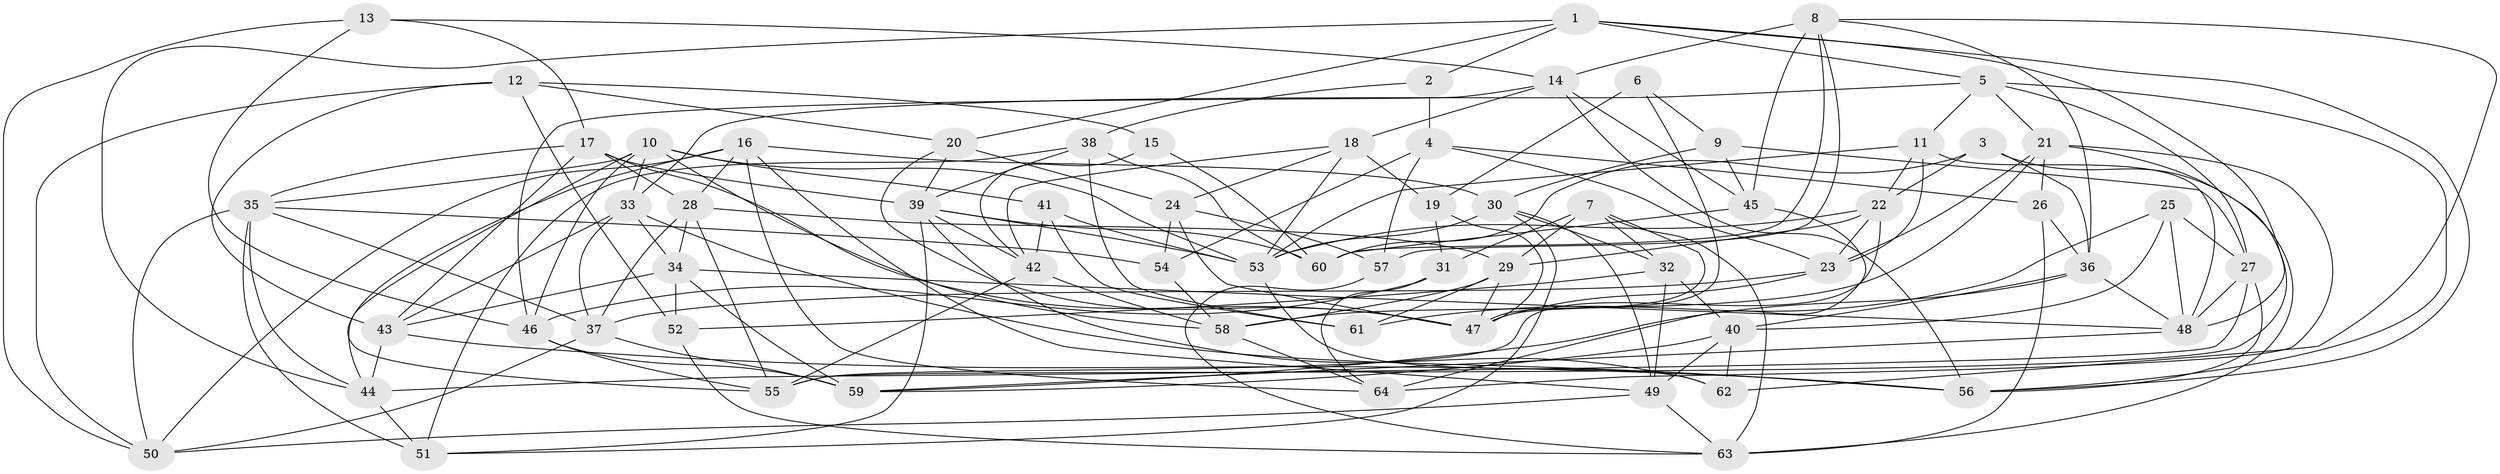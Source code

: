 // original degree distribution, {4: 1.0}
// Generated by graph-tools (version 1.1) at 2025/02/03/09/25 03:02:56]
// undirected, 64 vertices, 173 edges
graph export_dot {
graph [start="1"]
  node [color=gray90,style=filled];
  1;
  2;
  3;
  4;
  5;
  6;
  7;
  8;
  9;
  10;
  11;
  12;
  13;
  14;
  15;
  16;
  17;
  18;
  19;
  20;
  21;
  22;
  23;
  24;
  25;
  26;
  27;
  28;
  29;
  30;
  31;
  32;
  33;
  34;
  35;
  36;
  37;
  38;
  39;
  40;
  41;
  42;
  43;
  44;
  45;
  46;
  47;
  48;
  49;
  50;
  51;
  52;
  53;
  54;
  55;
  56;
  57;
  58;
  59;
  60;
  61;
  62;
  63;
  64;
  1 -- 2 [weight=1.0];
  1 -- 5 [weight=1.0];
  1 -- 20 [weight=1.0];
  1 -- 44 [weight=1.0];
  1 -- 48 [weight=1.0];
  1 -- 56 [weight=1.0];
  2 -- 4 [weight=2.0];
  2 -- 38 [weight=1.0];
  3 -- 22 [weight=1.0];
  3 -- 36 [weight=1.0];
  3 -- 60 [weight=1.0];
  3 -- 63 [weight=1.0];
  4 -- 23 [weight=1.0];
  4 -- 26 [weight=1.0];
  4 -- 54 [weight=1.0];
  4 -- 57 [weight=1.0];
  5 -- 11 [weight=1.0];
  5 -- 21 [weight=1.0];
  5 -- 27 [weight=1.0];
  5 -- 33 [weight=1.0];
  5 -- 56 [weight=1.0];
  6 -- 9 [weight=1.0];
  6 -- 19 [weight=2.0];
  6 -- 47 [weight=1.0];
  7 -- 29 [weight=1.0];
  7 -- 31 [weight=1.0];
  7 -- 32 [weight=2.0];
  7 -- 47 [weight=1.0];
  7 -- 63 [weight=1.0];
  8 -- 14 [weight=1.0];
  8 -- 36 [weight=1.0];
  8 -- 45 [weight=1.0];
  8 -- 57 [weight=1.0];
  8 -- 60 [weight=1.0];
  8 -- 62 [weight=1.0];
  9 -- 27 [weight=3.0];
  9 -- 30 [weight=1.0];
  9 -- 45 [weight=1.0];
  10 -- 33 [weight=1.0];
  10 -- 35 [weight=1.0];
  10 -- 41 [weight=2.0];
  10 -- 46 [weight=1.0];
  10 -- 53 [weight=1.0];
  10 -- 55 [weight=1.0];
  10 -- 58 [weight=1.0];
  11 -- 22 [weight=1.0];
  11 -- 23 [weight=1.0];
  11 -- 48 [weight=2.0];
  11 -- 53 [weight=1.0];
  12 -- 15 [weight=2.0];
  12 -- 20 [weight=1.0];
  12 -- 43 [weight=1.0];
  12 -- 50 [weight=1.0];
  12 -- 52 [weight=1.0];
  13 -- 14 [weight=1.0];
  13 -- 17 [weight=1.0];
  13 -- 46 [weight=1.0];
  13 -- 50 [weight=1.0];
  14 -- 18 [weight=1.0];
  14 -- 45 [weight=1.0];
  14 -- 46 [weight=1.0];
  14 -- 56 [weight=1.0];
  15 -- 42 [weight=1.0];
  15 -- 60 [weight=1.0];
  16 -- 28 [weight=1.0];
  16 -- 30 [weight=1.0];
  16 -- 44 [weight=1.0];
  16 -- 49 [weight=1.0];
  16 -- 50 [weight=1.0];
  16 -- 64 [weight=1.0];
  17 -- 28 [weight=1.0];
  17 -- 35 [weight=1.0];
  17 -- 39 [weight=1.0];
  17 -- 43 [weight=1.0];
  17 -- 47 [weight=1.0];
  18 -- 19 [weight=2.0];
  18 -- 24 [weight=1.0];
  18 -- 42 [weight=1.0];
  18 -- 53 [weight=1.0];
  19 -- 31 [weight=1.0];
  19 -- 47 [weight=1.0];
  20 -- 24 [weight=2.0];
  20 -- 39 [weight=1.0];
  20 -- 47 [weight=1.0];
  21 -- 23 [weight=1.0];
  21 -- 26 [weight=1.0];
  21 -- 55 [weight=1.0];
  21 -- 58 [weight=1.0];
  21 -- 64 [weight=1.0];
  22 -- 23 [weight=1.0];
  22 -- 29 [weight=1.0];
  22 -- 53 [weight=1.0];
  22 -- 55 [weight=1.0];
  23 -- 37 [weight=1.0];
  23 -- 47 [weight=1.0];
  24 -- 47 [weight=1.0];
  24 -- 54 [weight=1.0];
  24 -- 57 [weight=1.0];
  25 -- 27 [weight=1.0];
  25 -- 40 [weight=1.0];
  25 -- 48 [weight=1.0];
  25 -- 61 [weight=1.0];
  26 -- 36 [weight=1.0];
  26 -- 63 [weight=1.0];
  27 -- 44 [weight=1.0];
  27 -- 48 [weight=1.0];
  27 -- 56 [weight=1.0];
  28 -- 29 [weight=1.0];
  28 -- 34 [weight=1.0];
  28 -- 37 [weight=1.0];
  28 -- 55 [weight=1.0];
  29 -- 47 [weight=1.0];
  29 -- 58 [weight=1.0];
  29 -- 61 [weight=1.0];
  30 -- 32 [weight=1.0];
  30 -- 49 [weight=1.0];
  30 -- 51 [weight=1.0];
  30 -- 53 [weight=3.0];
  31 -- 46 [weight=1.0];
  31 -- 64 [weight=1.0];
  32 -- 40 [weight=1.0];
  32 -- 49 [weight=1.0];
  32 -- 52 [weight=1.0];
  33 -- 34 [weight=1.0];
  33 -- 37 [weight=1.0];
  33 -- 43 [weight=1.0];
  33 -- 56 [weight=1.0];
  34 -- 43 [weight=1.0];
  34 -- 48 [weight=1.0];
  34 -- 52 [weight=1.0];
  34 -- 59 [weight=1.0];
  35 -- 37 [weight=1.0];
  35 -- 44 [weight=1.0];
  35 -- 50 [weight=1.0];
  35 -- 51 [weight=2.0];
  35 -- 54 [weight=1.0];
  36 -- 40 [weight=1.0];
  36 -- 48 [weight=1.0];
  36 -- 59 [weight=1.0];
  37 -- 50 [weight=1.0];
  37 -- 59 [weight=1.0];
  38 -- 39 [weight=1.0];
  38 -- 51 [weight=1.0];
  38 -- 60 [weight=1.0];
  38 -- 61 [weight=2.0];
  39 -- 42 [weight=1.0];
  39 -- 51 [weight=1.0];
  39 -- 53 [weight=1.0];
  39 -- 60 [weight=1.0];
  39 -- 62 [weight=1.0];
  40 -- 49 [weight=1.0];
  40 -- 59 [weight=1.0];
  40 -- 62 [weight=1.0];
  41 -- 42 [weight=1.0];
  41 -- 53 [weight=1.0];
  41 -- 61 [weight=2.0];
  42 -- 55 [weight=1.0];
  42 -- 58 [weight=1.0];
  43 -- 44 [weight=1.0];
  43 -- 56 [weight=1.0];
  44 -- 51 [weight=1.0];
  45 -- 60 [weight=1.0];
  45 -- 64 [weight=2.0];
  46 -- 55 [weight=1.0];
  46 -- 59 [weight=1.0];
  48 -- 59 [weight=1.0];
  49 -- 50 [weight=1.0];
  49 -- 63 [weight=1.0];
  52 -- 63 [weight=1.0];
  53 -- 62 [weight=1.0];
  54 -- 58 [weight=1.0];
  57 -- 63 [weight=1.0];
  58 -- 64 [weight=1.0];
}
